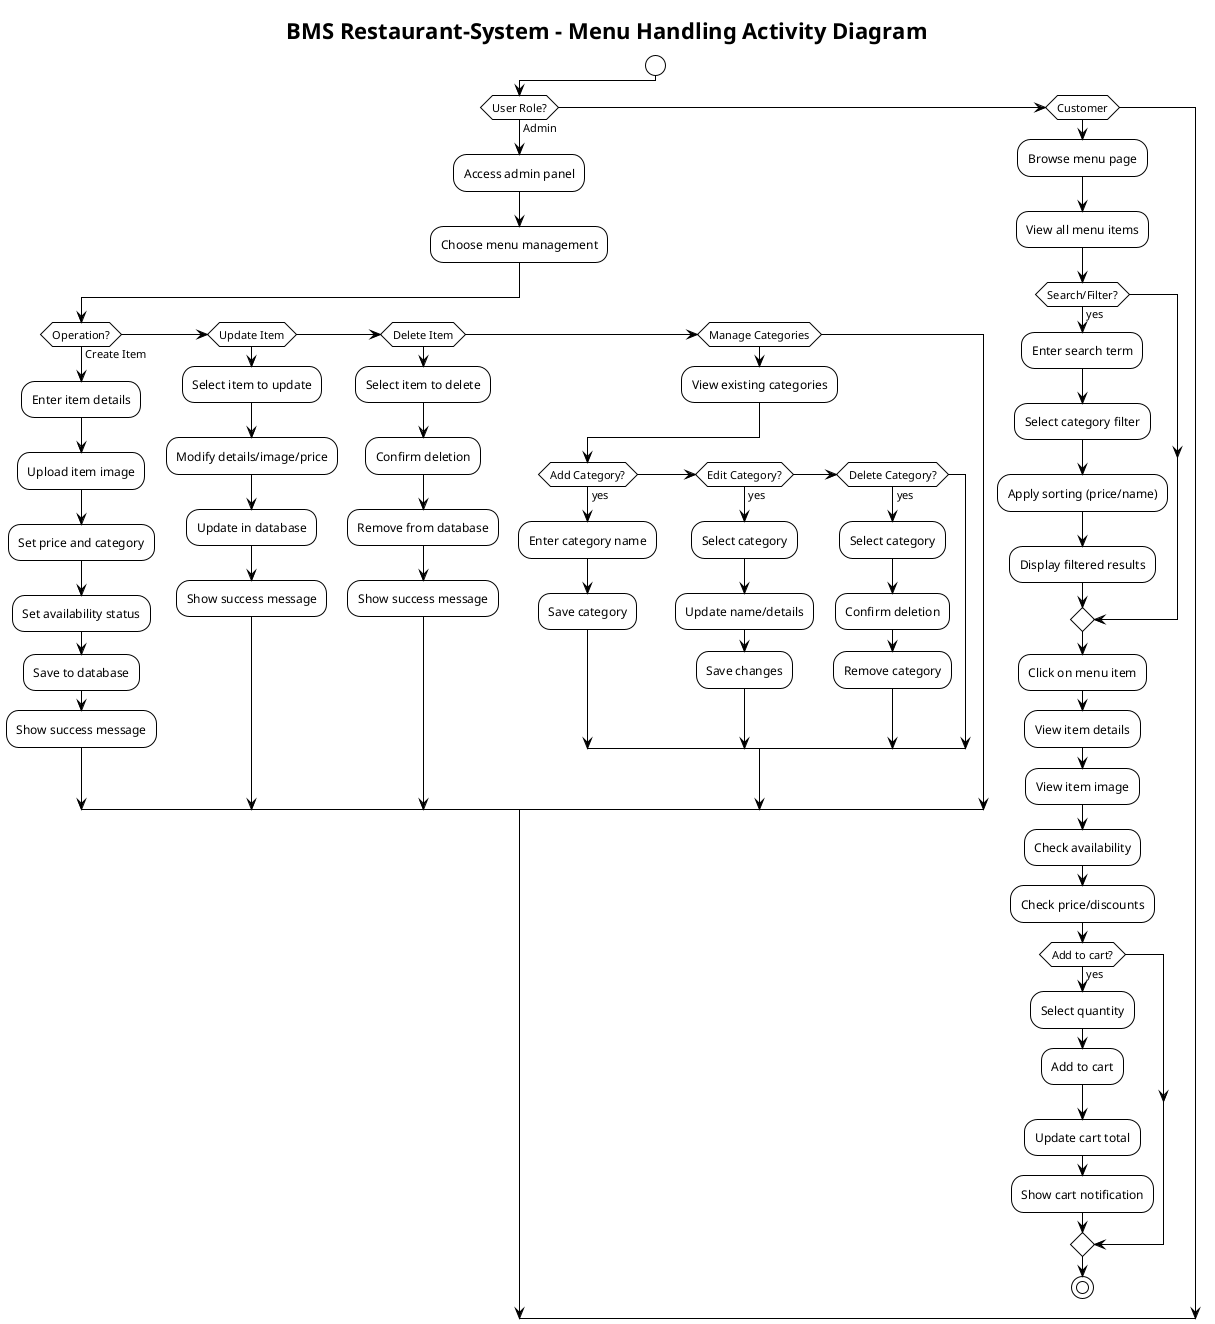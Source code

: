@startuml Menu_Handling_Activity
!theme plain
title BMS Restaurant-System - Menu Handling Activity Diagram

start

if (User Role?) then (Admin)
    :Access admin panel;
    :Choose menu management;

    if (Operation?) then (Create Item)
        :Enter item details;
        :Upload item image;
        :Set price and category;
        :Set availability status;
        :Save to database;
        :Show success message;
    elseif (Update Item)
        :Select item to update;
        :Modify details/image/price;
        :Update in database;
        :Show success message;
    elseif (Delete Item)
        :Select item to delete;
        :Confirm deletion;
        :Remove from database;
        :Show success message;
    elseif (Manage Categories)
        :View existing categories;
        if (Add Category?) then (yes)
            :Enter category name;
            :Save category;
        elseif (Edit Category?) then (yes)
            :Select category;
            :Update name/details;
            :Save changes;
        elseif (Delete Category?) then (yes)
            :Select category;
            :Confirm deletion;
            :Remove category;
        endif
    endif

elseif (Customer)
    :Browse menu page;
    :View all menu items;

    if (Search/Filter?) then (yes)
        :Enter search term;
        :Select category filter;
        :Apply sorting (price/name);
        :Display filtered results;
    endif

    :Click on menu item;
    :View item details;
    :View item image;
    :Check availability;
    :Check price/discounts;

    if (Add to cart?) then (yes)
        :Select quantity;
        :Add to cart;
        :Update cart total;
        :Show cart notification;
    endif

stop

@enduml